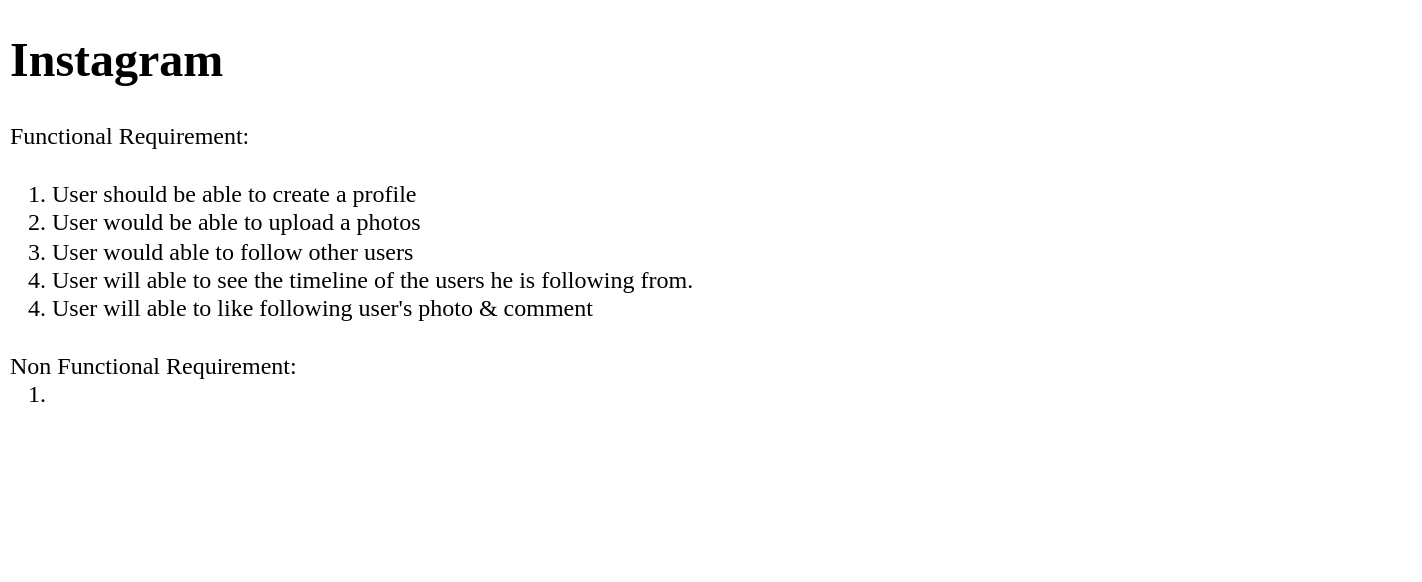 <mxfile version="13.6.3" type="github" pages="2"><diagram id="VpSMOItFuEdH5vtTnKP7" name="Page-1"><mxGraphModel dx="782" dy="403" grid="1" gridSize="10" guides="1" tooltips="1" connect="1" arrows="1" fold="1" page="1" pageScale="1" pageWidth="850" pageHeight="1100" math="0" shadow="0"><root><mxCell id="0"/><mxCell id="1" parent="0"/><mxCell id="BmxfOGXgYM4TyedPREjv-1" value="&lt;h1&gt;&lt;font face=&quot;Verdana&quot;&gt;Instagram&amp;nbsp;&lt;/font&gt;&lt;/h1&gt;&lt;div&gt;&lt;font face=&quot;Verdana&quot;&gt;Functional Requirement:&amp;nbsp;&lt;br&gt;&amp;nbsp;&lt;/font&gt;&lt;/div&gt;&lt;div&gt;&lt;font face=&quot;Verdana&quot;&gt;&amp;nbsp; &amp;nbsp;1. User should be able to create a profile&amp;nbsp;&lt;br&gt;&amp;nbsp; &amp;nbsp;2. User would be able to upload a photos&amp;nbsp;&lt;/font&gt;&lt;/div&gt;&lt;div&gt;&lt;font face=&quot;Verdana&quot;&gt;&amp;nbsp; &amp;nbsp;3. User would able to follow other users&amp;nbsp;&lt;/font&gt;&lt;/div&gt;&lt;div&gt;&lt;font face=&quot;Verdana&quot;&gt;&amp;nbsp; &amp;nbsp;4. User will able to see the timeline of the users he is following from.&amp;nbsp;&lt;br&gt;&amp;nbsp; &amp;nbsp;4. User will able to like following user's photo &amp;amp; comment&amp;nbsp;&lt;/font&gt;&lt;/div&gt;&lt;div&gt;&lt;font face=&quot;Verdana&quot;&gt;&lt;br&gt;&lt;/font&gt;&lt;/div&gt;&lt;div&gt;&lt;font face=&quot;Verdana&quot;&gt;Non Functional Requirement:&lt;br&gt;&amp;nbsp; &amp;nbsp;1.&amp;nbsp;&lt;br&gt;&amp;nbsp; &amp;nbsp;&lt;/font&gt;&lt;/div&gt;" style="text;html=1;strokeColor=none;fillColor=none;spacing=5;spacingTop=-20;whiteSpace=wrap;overflow=hidden;rounded=0;" parent="1" vertex="1"><mxGeometry x="10" y="30" width="710" height="280" as="geometry"/></mxCell></root></mxGraphModel></diagram><diagram id="m1yeN9jNJwwhwXCy7RRk" name="Page-2"><mxGraphModel dx="782" dy="437" grid="1" gridSize="10" guides="1" tooltips="1" connect="1" arrows="1" fold="1" page="1" pageScale="1" pageWidth="850" pageHeight="1100" math="0" shadow="0"><root><mxCell id="lcTI445exhGhJYqxoNJQ-0"/><mxCell id="lcTI445exhGhJYqxoNJQ-1" parent="lcTI445exhGhJYqxoNJQ-0"/></root></mxGraphModel></diagram></mxfile>